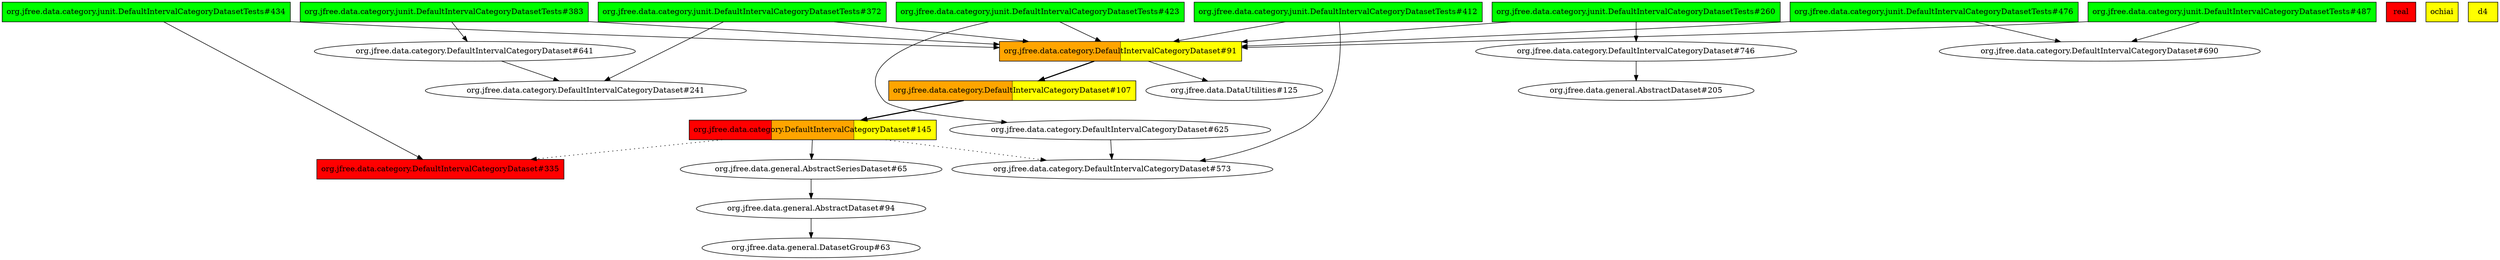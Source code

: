 digraph enhanced {
	"org.jfree.data.category.junit.DefaultIntervalCategoryDatasetTests#423" [style=striped shape=box fillcolor="green"];
	"org.jfree.data.category.junit.DefaultIntervalCategoryDatasetTests#412" [style=striped shape=box fillcolor="green"];
	"org.jfree.data.category.junit.DefaultIntervalCategoryDatasetTests#434" [style=striped shape=box fillcolor="green"];
	"org.jfree.data.category.DefaultIntervalCategoryDataset#107" [style=striped shape=box fillcolor="orange:yellow"];
	"org.jfree.data.category.DefaultIntervalCategoryDataset#335" [style=striped shape=box fillcolor="red"];
	"real" [style=striped shape=box fillcolor="red"];
	"org.jfree.data.category.DefaultIntervalCategoryDataset#91" [style=striped shape=box fillcolor="orange:yellow"];
	"org.jfree.data.category.DefaultIntervalCategoryDataset#145" [style=striped shape=box fillcolor="red:orange:yellow"];
	"ochiai" [style=striped shape=box fillcolor="yellow"];
	"d4" [style=striped shape=box fillcolor="yellow"];
	"org.jfree.data.category.junit.DefaultIntervalCategoryDatasetTests#383" [style=striped shape=box fillcolor="green"];
	"org.jfree.data.category.junit.DefaultIntervalCategoryDatasetTests#372" [style=striped shape=box fillcolor="green"];
	"org.jfree.data.category.junit.DefaultIntervalCategoryDatasetTests#260" [style=striped shape=box fillcolor="green"];
	"org.jfree.data.category.junit.DefaultIntervalCategoryDatasetTests#487" [style=striped shape=box fillcolor="green"];
	"org.jfree.data.category.junit.DefaultIntervalCategoryDatasetTests#476" [style=striped shape=box fillcolor="green"];
	"org.jfree.data.general.AbstractSeriesDataset#65" -> "org.jfree.data.general.AbstractDataset#94";
	"org.jfree.data.category.junit.DefaultIntervalCategoryDatasetTests#260" -> "org.jfree.data.category.DefaultIntervalCategoryDataset#746";
	"org.jfree.data.category.junit.DefaultIntervalCategoryDatasetTests#423" -> "org.jfree.data.category.DefaultIntervalCategoryDataset#625";
	"org.jfree.data.general.AbstractDataset#94" -> "org.jfree.data.general.DatasetGroup#63";
	"org.jfree.data.category.DefaultIntervalCategoryDataset#91" -> "org.jfree.data.category.DefaultIntervalCategoryDataset#107" [style=bold];
	"org.jfree.data.category.junit.DefaultIntervalCategoryDatasetTests#434" -> "org.jfree.data.category.DefaultIntervalCategoryDataset#335";
	"org.jfree.data.category.DefaultIntervalCategoryDataset#145" -> "org.jfree.data.category.DefaultIntervalCategoryDataset#335" [style=dotted];
	"org.jfree.data.category.junit.DefaultIntervalCategoryDatasetTests#383" -> "org.jfree.data.category.DefaultIntervalCategoryDataset#641";
	"org.jfree.data.category.junit.DefaultIntervalCategoryDatasetTests#412" -> "org.jfree.data.category.DefaultIntervalCategoryDataset#573";
	"org.jfree.data.category.DefaultIntervalCategoryDataset#625" -> "org.jfree.data.category.DefaultIntervalCategoryDataset#573";
	"org.jfree.data.category.DefaultIntervalCategoryDataset#145" -> "org.jfree.data.category.DefaultIntervalCategoryDataset#573" [style=dotted];
	"org.jfree.data.category.junit.DefaultIntervalCategoryDatasetTests#434" -> "org.jfree.data.category.DefaultIntervalCategoryDataset#91";
	"org.jfree.data.category.junit.DefaultIntervalCategoryDatasetTests#412" -> "org.jfree.data.category.DefaultIntervalCategoryDataset#91";
	"org.jfree.data.category.junit.DefaultIntervalCategoryDatasetTests#423" -> "org.jfree.data.category.DefaultIntervalCategoryDataset#91";
	"org.jfree.data.category.junit.DefaultIntervalCategoryDatasetTests#372" -> "org.jfree.data.category.DefaultIntervalCategoryDataset#91";
	"org.jfree.data.category.junit.DefaultIntervalCategoryDatasetTests#383" -> "org.jfree.data.category.DefaultIntervalCategoryDataset#91";
	"org.jfree.data.category.junit.DefaultIntervalCategoryDatasetTests#260" -> "org.jfree.data.category.DefaultIntervalCategoryDataset#91";
	"org.jfree.data.category.junit.DefaultIntervalCategoryDatasetTests#476" -> "org.jfree.data.category.DefaultIntervalCategoryDataset#91";
	"org.jfree.data.category.junit.DefaultIntervalCategoryDatasetTests#487" -> "org.jfree.data.category.DefaultIntervalCategoryDataset#91";
	"org.jfree.data.category.DefaultIntervalCategoryDataset#107" -> "org.jfree.data.category.DefaultIntervalCategoryDataset#145" [style=bold];
	"org.jfree.data.category.junit.DefaultIntervalCategoryDatasetTests#372" -> "org.jfree.data.category.DefaultIntervalCategoryDataset#241";
	"org.jfree.data.category.DefaultIntervalCategoryDataset#641" -> "org.jfree.data.category.DefaultIntervalCategoryDataset#241";
	"org.jfree.data.category.DefaultIntervalCategoryDataset#145" -> "org.jfree.data.general.AbstractSeriesDataset#65";
	"org.jfree.data.category.junit.DefaultIntervalCategoryDatasetTests#476" -> "org.jfree.data.category.DefaultIntervalCategoryDataset#690";
	"org.jfree.data.category.junit.DefaultIntervalCategoryDatasetTests#487" -> "org.jfree.data.category.DefaultIntervalCategoryDataset#690";
	"org.jfree.data.category.DefaultIntervalCategoryDataset#746" -> "org.jfree.data.general.AbstractDataset#205";
	"org.jfree.data.category.DefaultIntervalCategoryDataset#91" -> "org.jfree.data.DataUtilities#125";
}
